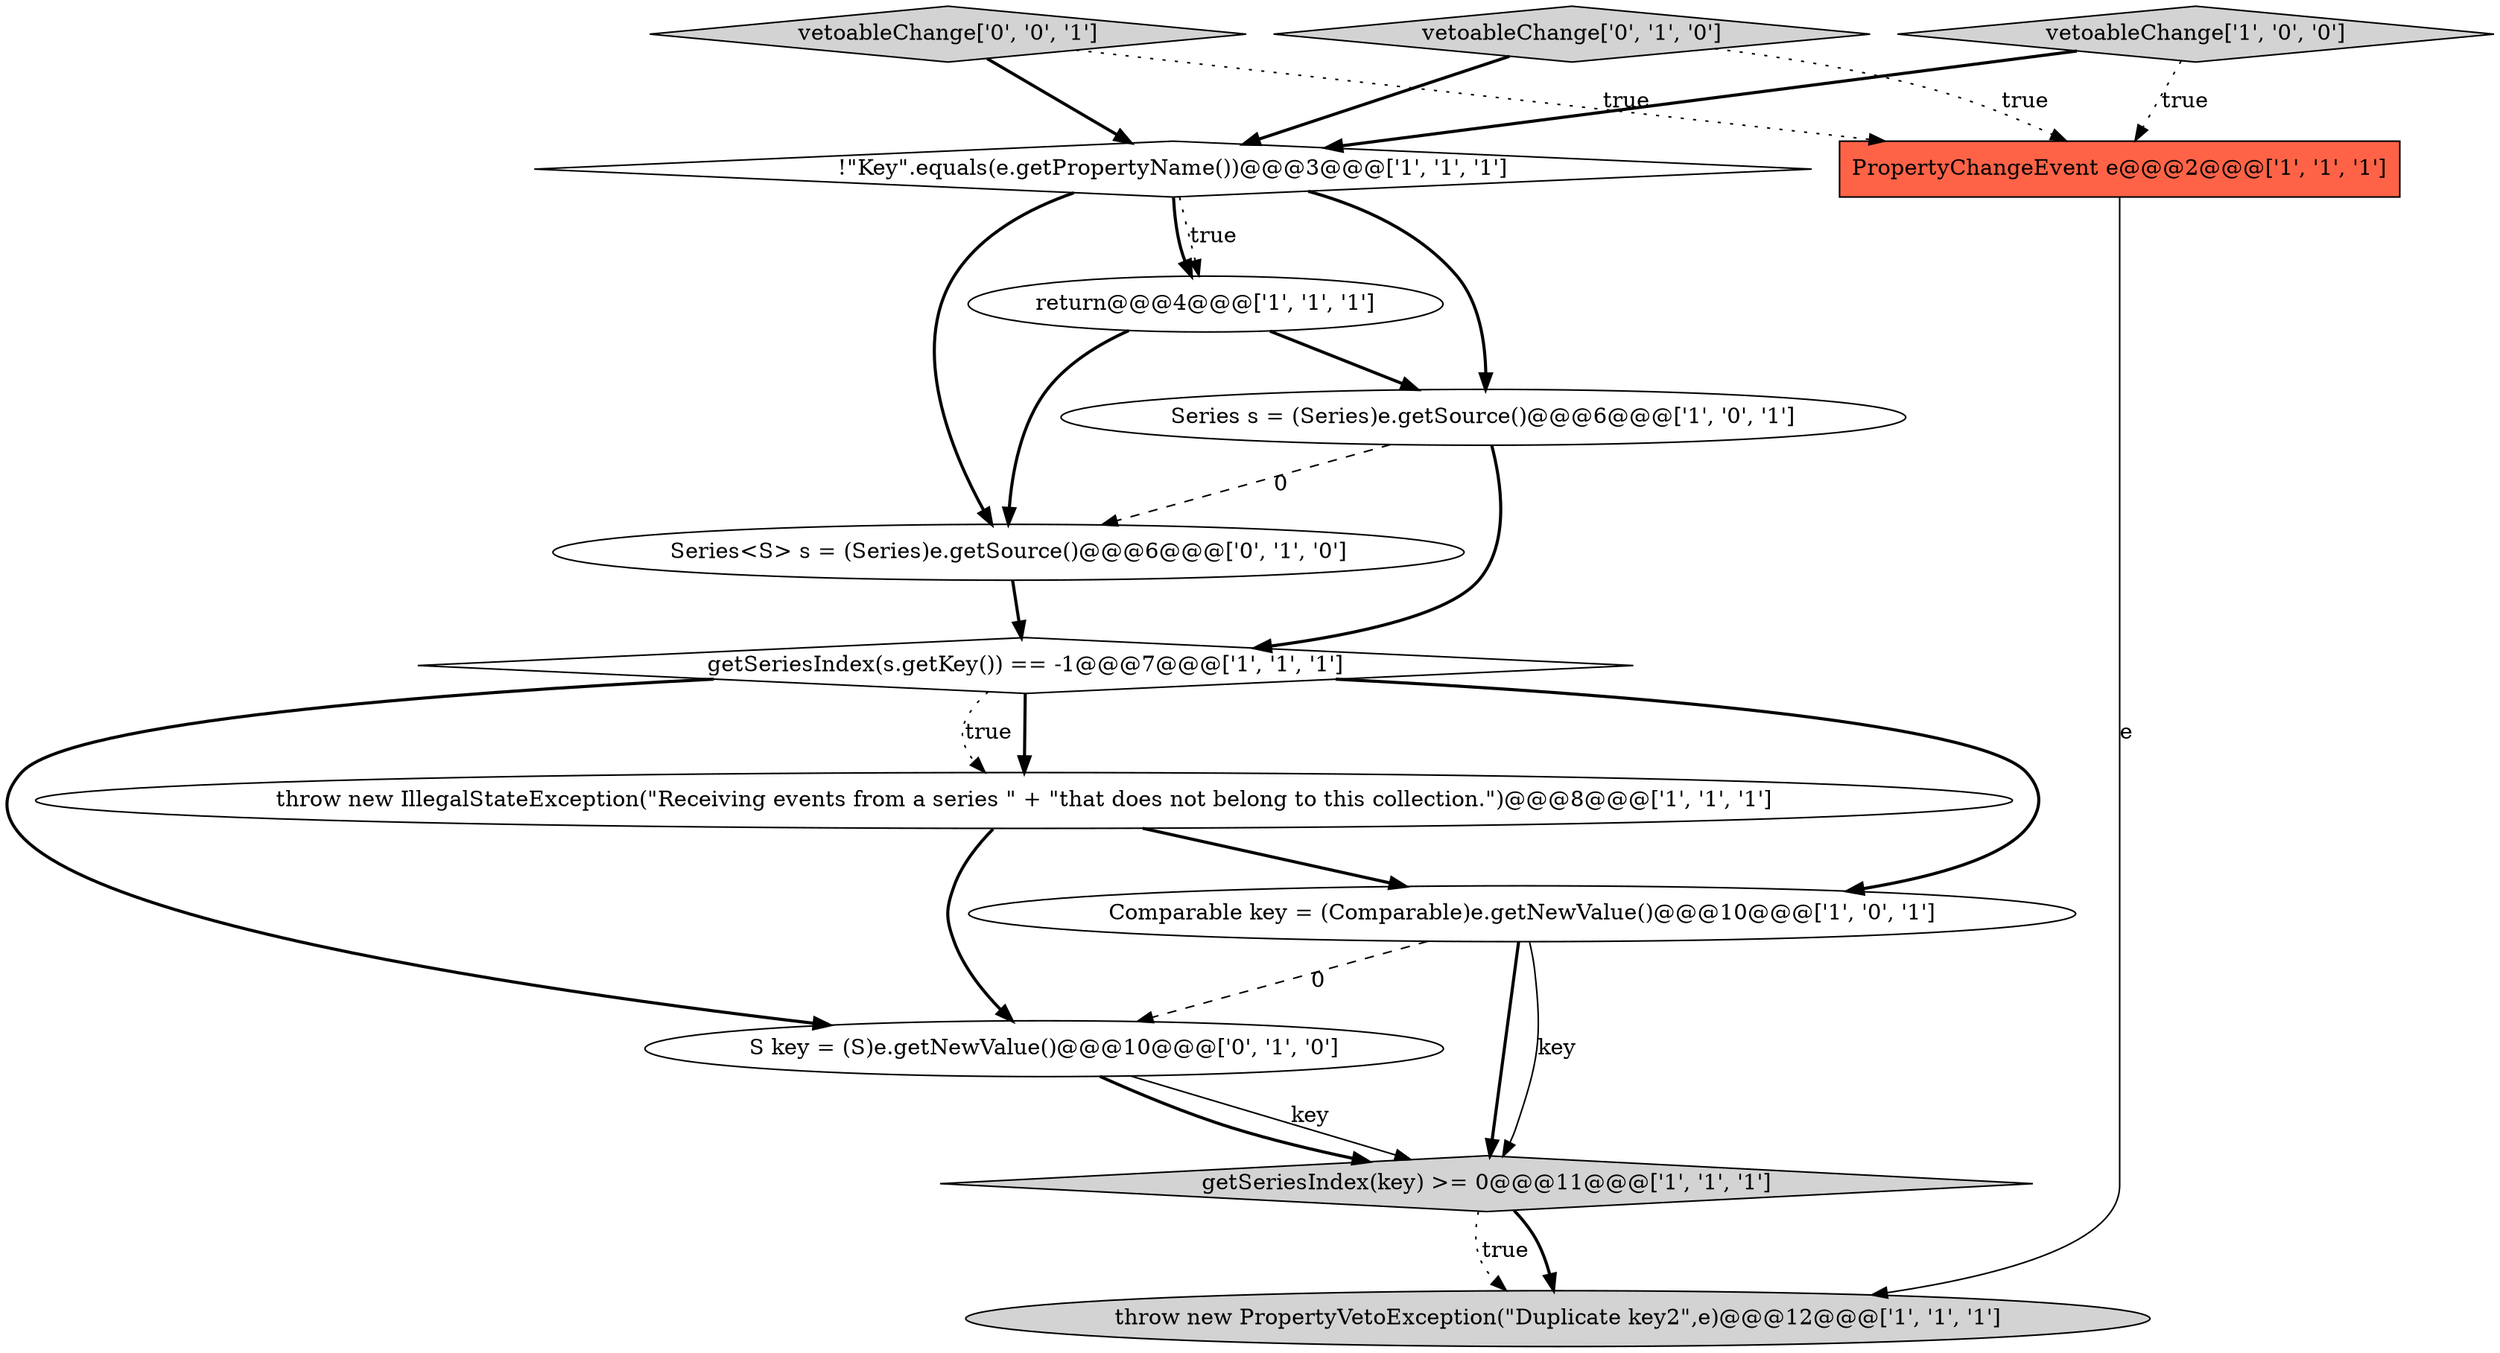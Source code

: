 digraph {
6 [style = filled, label = "return@@@4@@@['1', '1', '1']", fillcolor = white, shape = ellipse image = "AAA0AAABBB1BBB"];
8 [style = filled, label = "!\"Key\".equals(e.getPropertyName())@@@3@@@['1', '1', '1']", fillcolor = white, shape = diamond image = "AAA0AAABBB1BBB"];
3 [style = filled, label = "PropertyChangeEvent e@@@2@@@['1', '1', '1']", fillcolor = tomato, shape = box image = "AAA0AAABBB1BBB"];
11 [style = filled, label = "Series<S> s = (Series)e.getSource()@@@6@@@['0', '1', '0']", fillcolor = white, shape = ellipse image = "AAA1AAABBB2BBB"];
4 [style = filled, label = "getSeriesIndex(key) >= 0@@@11@@@['1', '1', '1']", fillcolor = lightgray, shape = diamond image = "AAA0AAABBB1BBB"];
2 [style = filled, label = "throw new PropertyVetoException(\"Duplicate key2\",e)@@@12@@@['1', '1', '1']", fillcolor = lightgray, shape = ellipse image = "AAA0AAABBB1BBB"];
10 [style = filled, label = "S key = (S)e.getNewValue()@@@10@@@['0', '1', '0']", fillcolor = white, shape = ellipse image = "AAA1AAABBB2BBB"];
9 [style = filled, label = "getSeriesIndex(s.getKey()) == -1@@@7@@@['1', '1', '1']", fillcolor = white, shape = diamond image = "AAA0AAABBB1BBB"];
13 [style = filled, label = "vetoableChange['0', '0', '1']", fillcolor = lightgray, shape = diamond image = "AAA0AAABBB3BBB"];
7 [style = filled, label = "Comparable key = (Comparable)e.getNewValue()@@@10@@@['1', '0', '1']", fillcolor = white, shape = ellipse image = "AAA0AAABBB1BBB"];
0 [style = filled, label = "throw new IllegalStateException(\"Receiving events from a series \" + \"that does not belong to this collection.\")@@@8@@@['1', '1', '1']", fillcolor = white, shape = ellipse image = "AAA0AAABBB1BBB"];
12 [style = filled, label = "vetoableChange['0', '1', '0']", fillcolor = lightgray, shape = diamond image = "AAA0AAABBB2BBB"];
1 [style = filled, label = "Series s = (Series)e.getSource()@@@6@@@['1', '0', '1']", fillcolor = white, shape = ellipse image = "AAA0AAABBB1BBB"];
5 [style = filled, label = "vetoableChange['1', '0', '0']", fillcolor = lightgray, shape = diamond image = "AAA0AAABBB1BBB"];
5->8 [style = bold, label=""];
1->9 [style = bold, label=""];
1->11 [style = dashed, label="0"];
9->0 [style = dotted, label="true"];
0->7 [style = bold, label=""];
5->3 [style = dotted, label="true"];
3->2 [style = solid, label="e"];
6->11 [style = bold, label=""];
8->6 [style = dotted, label="true"];
11->9 [style = bold, label=""];
9->0 [style = bold, label=""];
8->6 [style = bold, label=""];
4->2 [style = bold, label=""];
8->1 [style = bold, label=""];
0->10 [style = bold, label=""];
10->4 [style = solid, label="key"];
8->11 [style = bold, label=""];
7->4 [style = bold, label=""];
10->4 [style = bold, label=""];
13->3 [style = dotted, label="true"];
13->8 [style = bold, label=""];
7->4 [style = solid, label="key"];
12->8 [style = bold, label=""];
6->1 [style = bold, label=""];
7->10 [style = dashed, label="0"];
12->3 [style = dotted, label="true"];
9->10 [style = bold, label=""];
4->2 [style = dotted, label="true"];
9->7 [style = bold, label=""];
}
